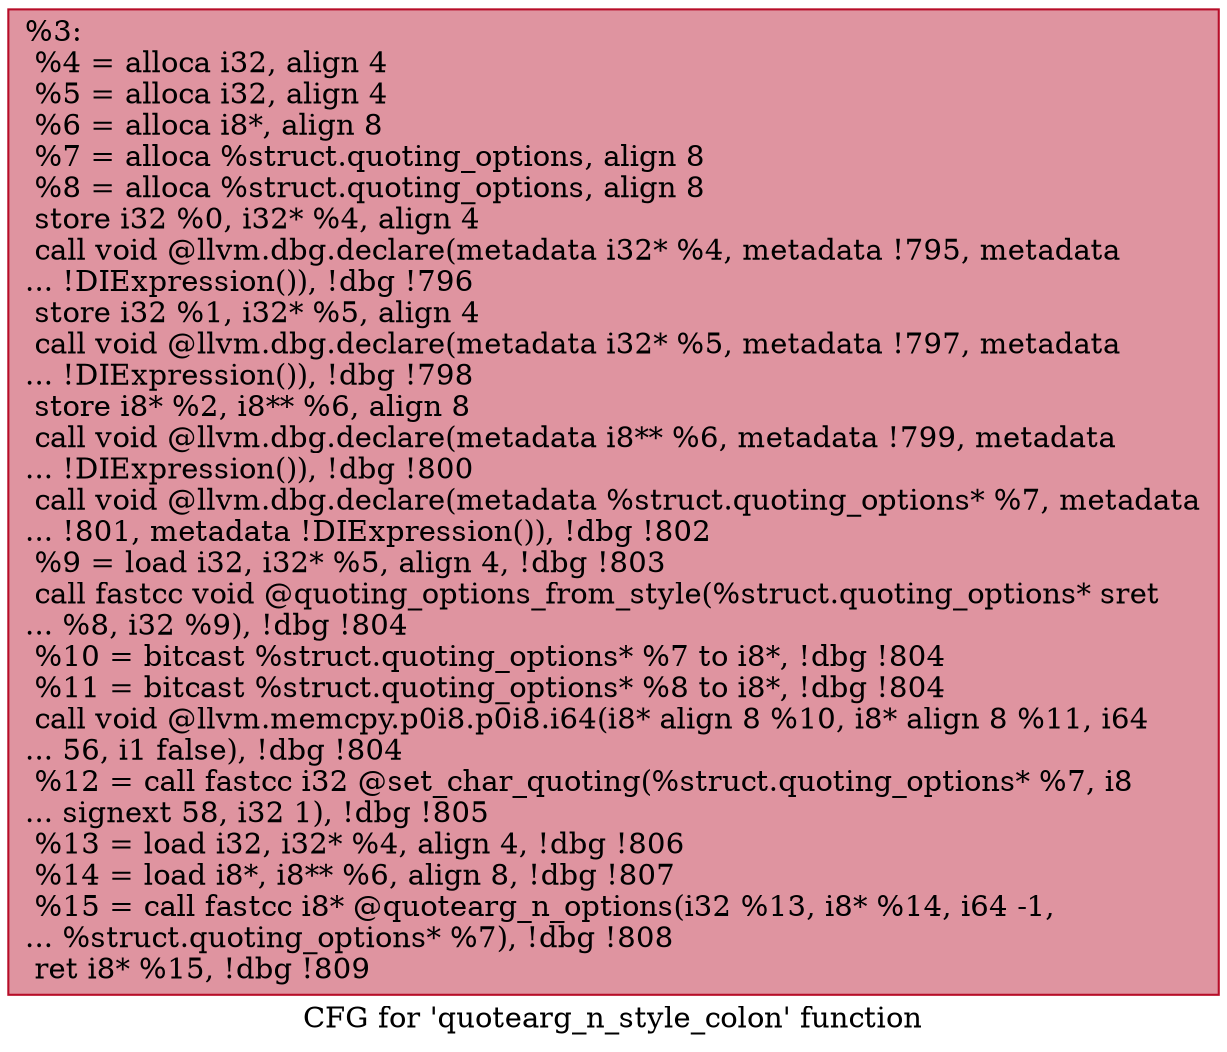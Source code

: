 digraph "CFG for 'quotearg_n_style_colon' function" {
	label="CFG for 'quotearg_n_style_colon' function";

	Node0x2140340 [shape=record,color="#b70d28ff", style=filled, fillcolor="#b70d2870",label="{%3:\l  %4 = alloca i32, align 4\l  %5 = alloca i32, align 4\l  %6 = alloca i8*, align 8\l  %7 = alloca %struct.quoting_options, align 8\l  %8 = alloca %struct.quoting_options, align 8\l  store i32 %0, i32* %4, align 4\l  call void @llvm.dbg.declare(metadata i32* %4, metadata !795, metadata\l... !DIExpression()), !dbg !796\l  store i32 %1, i32* %5, align 4\l  call void @llvm.dbg.declare(metadata i32* %5, metadata !797, metadata\l... !DIExpression()), !dbg !798\l  store i8* %2, i8** %6, align 8\l  call void @llvm.dbg.declare(metadata i8** %6, metadata !799, metadata\l... !DIExpression()), !dbg !800\l  call void @llvm.dbg.declare(metadata %struct.quoting_options* %7, metadata\l... !801, metadata !DIExpression()), !dbg !802\l  %9 = load i32, i32* %5, align 4, !dbg !803\l  call fastcc void @quoting_options_from_style(%struct.quoting_options* sret\l... %8, i32 %9), !dbg !804\l  %10 = bitcast %struct.quoting_options* %7 to i8*, !dbg !804\l  %11 = bitcast %struct.quoting_options* %8 to i8*, !dbg !804\l  call void @llvm.memcpy.p0i8.p0i8.i64(i8* align 8 %10, i8* align 8 %11, i64\l... 56, i1 false), !dbg !804\l  %12 = call fastcc i32 @set_char_quoting(%struct.quoting_options* %7, i8\l... signext 58, i32 1), !dbg !805\l  %13 = load i32, i32* %4, align 4, !dbg !806\l  %14 = load i8*, i8** %6, align 8, !dbg !807\l  %15 = call fastcc i8* @quotearg_n_options(i32 %13, i8* %14, i64 -1,\l... %struct.quoting_options* %7), !dbg !808\l  ret i8* %15, !dbg !809\l}"];
}
